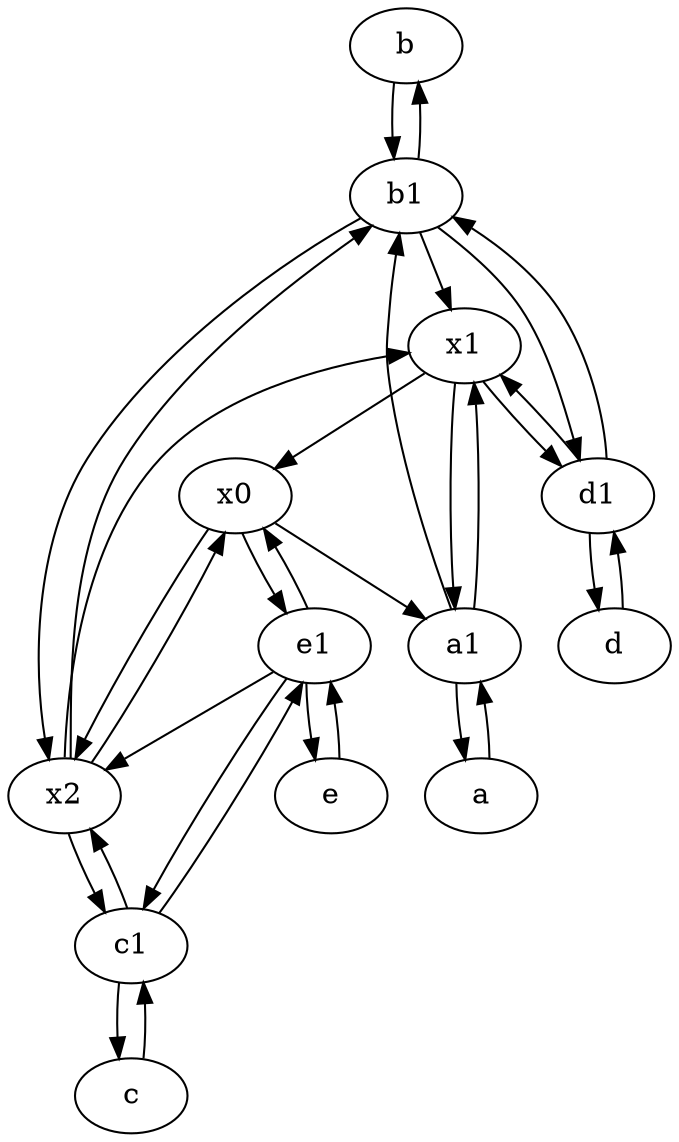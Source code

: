 digraph  {
	b [pos="50,20!"];
	d [pos="20,30!"];
	e1 [pos="25,45!"];
	b1 [pos="45,20!"];
	x2;
	d1 [pos="25,30!"];
	a1 [pos="40,15!"];
	a [pos="40,10!"];
	c [pos="20,10!"];
	e [pos="30,50!"];
	c1 [pos="30,15!"];
	x1;
	x0;
	c1 -> e1;
	x0 -> e1;
	b1 -> d1;
	b -> b1;
	x1 -> d1;
	d -> d1;
	d1 -> b1;
	x2 -> x0;
	d1 -> d;
	d1 -> x1;
	x0 -> x2;
	a -> a1;
	x1 -> a1;
	x2 -> c1;
	a1 -> a;
	x2 -> x1;
	x0 -> a1;
	b1 -> x2;
	c1 -> c;
	e1 -> e;
	e -> e1;
	e1 -> x2;
	x1 -> x0;
	a1 -> x1;
	a1 -> b1;
	b1 -> b;
	x2 -> b1;
	c -> c1;
	c1 -> x2;
	e1 -> x0;
	b1 -> x1;
	e1 -> c1;

	}